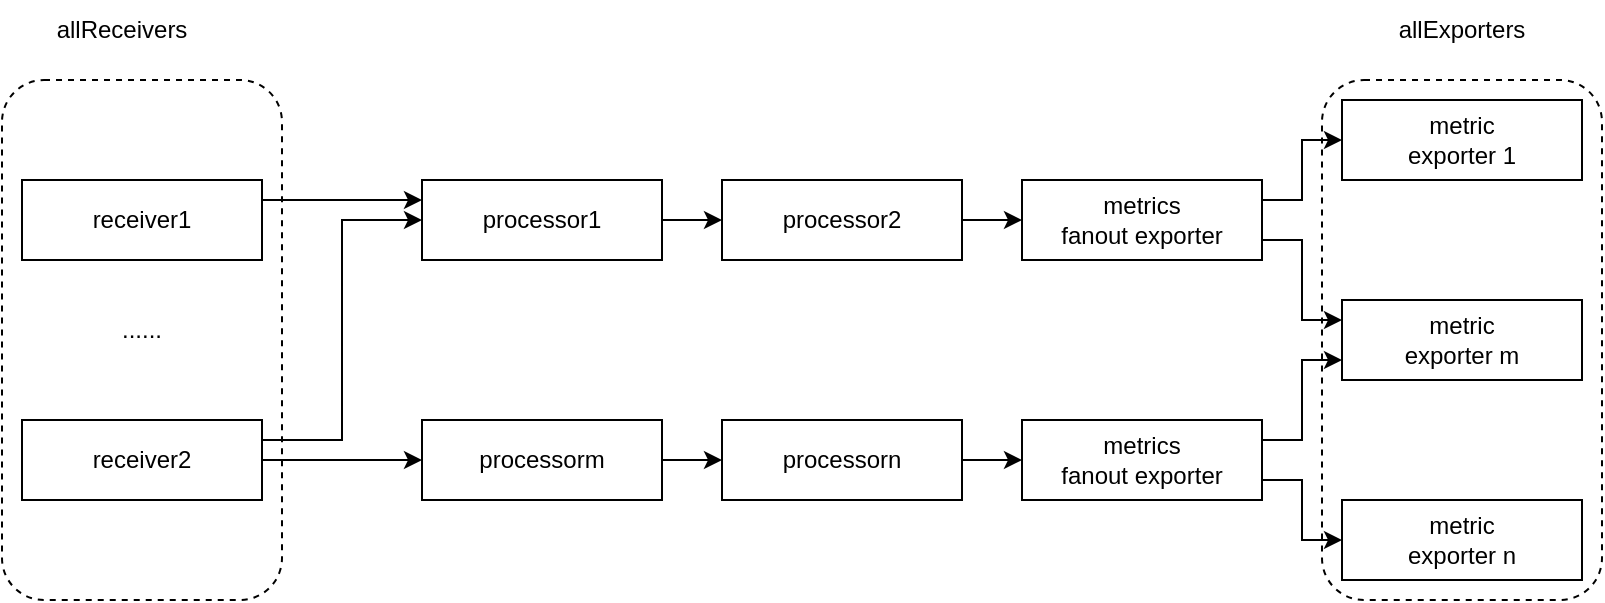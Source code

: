 <mxfile version="20.0.4" type="github">
  <diagram id="_LxJx1vaS36MO5N9sxja" name="Page-1">
    <mxGraphModel dx="1796" dy="621" grid="1" gridSize="10" guides="1" tooltips="1" connect="1" arrows="1" fold="1" page="1" pageScale="1" pageWidth="850" pageHeight="1100" math="0" shadow="0">
      <root>
        <mxCell id="0" />
        <mxCell id="1" parent="0" />
        <mxCell id="LTWpkLG5G5hy6Ok1S2tH-29" value="" style="rounded=1;whiteSpace=wrap;html=1;fillColor=none;dashed=1;glass=0;shadow=0;perimeterSpacing=0;" vertex="1" parent="1">
          <mxGeometry x="-70" y="230" width="140" height="260" as="geometry" />
        </mxCell>
        <mxCell id="LTWpkLG5G5hy6Ok1S2tH-26" style="edgeStyle=orthogonalEdgeStyle;rounded=0;orthogonalLoop=1;jettySize=auto;html=1;exitX=1;exitY=0.25;exitDx=0;exitDy=0;entryX=0;entryY=0.25;entryDx=0;entryDy=0;" edge="1" parent="1" source="LTWpkLG5G5hy6Ok1S2tH-1" target="LTWpkLG5G5hy6Ok1S2tH-5">
          <mxGeometry relative="1" as="geometry" />
        </mxCell>
        <mxCell id="LTWpkLG5G5hy6Ok1S2tH-1" value="receiver1" style="rounded=0;whiteSpace=wrap;html=1;" vertex="1" parent="1">
          <mxGeometry x="-60" y="280" width="120" height="40" as="geometry" />
        </mxCell>
        <mxCell id="LTWpkLG5G5hy6Ok1S2tH-27" style="edgeStyle=orthogonalEdgeStyle;rounded=0;orthogonalLoop=1;jettySize=auto;html=1;exitX=1;exitY=0.25;exitDx=0;exitDy=0;entryX=0;entryY=0.5;entryDx=0;entryDy=0;" edge="1" parent="1" source="LTWpkLG5G5hy6Ok1S2tH-3" target="LTWpkLG5G5hy6Ok1S2tH-5">
          <mxGeometry relative="1" as="geometry" />
        </mxCell>
        <mxCell id="LTWpkLG5G5hy6Ok1S2tH-28" style="edgeStyle=orthogonalEdgeStyle;rounded=0;orthogonalLoop=1;jettySize=auto;html=1;exitX=1;exitY=0.5;exitDx=0;exitDy=0;entryX=0;entryY=0.5;entryDx=0;entryDy=0;" edge="1" parent="1" source="LTWpkLG5G5hy6Ok1S2tH-3" target="LTWpkLG5G5hy6Ok1S2tH-21">
          <mxGeometry relative="1" as="geometry" />
        </mxCell>
        <mxCell id="LTWpkLG5G5hy6Ok1S2tH-3" value="receiver2" style="rounded=0;whiteSpace=wrap;html=1;" vertex="1" parent="1">
          <mxGeometry x="-60" y="400" width="120" height="40" as="geometry" />
        </mxCell>
        <mxCell id="LTWpkLG5G5hy6Ok1S2tH-4" value="......" style="text;html=1;strokeColor=none;fillColor=none;align=center;verticalAlign=middle;whiteSpace=wrap;rounded=0;" vertex="1" parent="1">
          <mxGeometry x="-30" y="340" width="60" height="30" as="geometry" />
        </mxCell>
        <mxCell id="LTWpkLG5G5hy6Ok1S2tH-20" style="edgeStyle=orthogonalEdgeStyle;rounded=0;orthogonalLoop=1;jettySize=auto;html=1;exitX=1;exitY=0.5;exitDx=0;exitDy=0;" edge="1" parent="1" source="LTWpkLG5G5hy6Ok1S2tH-5" target="LTWpkLG5G5hy6Ok1S2tH-6">
          <mxGeometry relative="1" as="geometry" />
        </mxCell>
        <mxCell id="LTWpkLG5G5hy6Ok1S2tH-5" value="processor1" style="rounded=0;whiteSpace=wrap;html=1;" vertex="1" parent="1">
          <mxGeometry x="140" y="280" width="120" height="40" as="geometry" />
        </mxCell>
        <mxCell id="LTWpkLG5G5hy6Ok1S2tH-19" style="edgeStyle=orthogonalEdgeStyle;rounded=0;orthogonalLoop=1;jettySize=auto;html=1;exitX=1;exitY=0.5;exitDx=0;exitDy=0;entryX=0;entryY=0.5;entryDx=0;entryDy=0;" edge="1" parent="1" source="LTWpkLG5G5hy6Ok1S2tH-6" target="LTWpkLG5G5hy6Ok1S2tH-9">
          <mxGeometry relative="1" as="geometry" />
        </mxCell>
        <mxCell id="LTWpkLG5G5hy6Ok1S2tH-6" value="processor2" style="rounded=0;whiteSpace=wrap;html=1;" vertex="1" parent="1">
          <mxGeometry x="290" y="280" width="120" height="40" as="geometry" />
        </mxCell>
        <mxCell id="LTWpkLG5G5hy6Ok1S2tH-7" value="metric&lt;br&gt;exporter 1" style="rounded=0;whiteSpace=wrap;html=1;" vertex="1" parent="1">
          <mxGeometry x="600" y="240" width="120" height="40" as="geometry" />
        </mxCell>
        <mxCell id="LTWpkLG5G5hy6Ok1S2tH-8" value="metric&lt;br&gt;exporter m" style="rounded=0;whiteSpace=wrap;html=1;" vertex="1" parent="1">
          <mxGeometry x="600" y="340" width="120" height="40" as="geometry" />
        </mxCell>
        <mxCell id="LTWpkLG5G5hy6Ok1S2tH-10" style="edgeStyle=orthogonalEdgeStyle;rounded=0;orthogonalLoop=1;jettySize=auto;html=1;exitX=1;exitY=0.25;exitDx=0;exitDy=0;entryX=0;entryY=0.5;entryDx=0;entryDy=0;" edge="1" parent="1" source="LTWpkLG5G5hy6Ok1S2tH-9" target="LTWpkLG5G5hy6Ok1S2tH-7">
          <mxGeometry relative="1" as="geometry" />
        </mxCell>
        <mxCell id="LTWpkLG5G5hy6Ok1S2tH-13" style="edgeStyle=orthogonalEdgeStyle;rounded=0;orthogonalLoop=1;jettySize=auto;html=1;exitX=1;exitY=0.75;exitDx=0;exitDy=0;entryX=0;entryY=0.25;entryDx=0;entryDy=0;" edge="1" parent="1" source="LTWpkLG5G5hy6Ok1S2tH-9" target="LTWpkLG5G5hy6Ok1S2tH-8">
          <mxGeometry relative="1" as="geometry" />
        </mxCell>
        <mxCell id="LTWpkLG5G5hy6Ok1S2tH-9" value="metrics&lt;br&gt;fanout exporter" style="rounded=0;whiteSpace=wrap;html=1;" vertex="1" parent="1">
          <mxGeometry x="440" y="280" width="120" height="40" as="geometry" />
        </mxCell>
        <mxCell id="LTWpkLG5G5hy6Ok1S2tH-14" style="edgeStyle=orthogonalEdgeStyle;rounded=0;orthogonalLoop=1;jettySize=auto;html=1;exitX=1;exitY=0.25;exitDx=0;exitDy=0;entryX=0;entryY=0.75;entryDx=0;entryDy=0;" edge="1" parent="1" source="LTWpkLG5G5hy6Ok1S2tH-12" target="LTWpkLG5G5hy6Ok1S2tH-8">
          <mxGeometry relative="1" as="geometry" />
        </mxCell>
        <mxCell id="LTWpkLG5G5hy6Ok1S2tH-16" style="edgeStyle=orthogonalEdgeStyle;rounded=0;orthogonalLoop=1;jettySize=auto;html=1;exitX=1;exitY=0.75;exitDx=0;exitDy=0;" edge="1" parent="1" source="LTWpkLG5G5hy6Ok1S2tH-12" target="LTWpkLG5G5hy6Ok1S2tH-15">
          <mxGeometry relative="1" as="geometry" />
        </mxCell>
        <mxCell id="LTWpkLG5G5hy6Ok1S2tH-12" value="metrics&lt;br&gt;fanout exporter" style="rounded=0;whiteSpace=wrap;html=1;" vertex="1" parent="1">
          <mxGeometry x="440" y="400" width="120" height="40" as="geometry" />
        </mxCell>
        <mxCell id="LTWpkLG5G5hy6Ok1S2tH-15" value="metric&lt;br&gt;exporter n" style="rounded=0;whiteSpace=wrap;html=1;" vertex="1" parent="1">
          <mxGeometry x="600" y="440" width="120" height="40" as="geometry" />
        </mxCell>
        <mxCell id="LTWpkLG5G5hy6Ok1S2tH-17" value="" style="rounded=1;whiteSpace=wrap;html=1;fillColor=none;dashed=1;glass=0;shadow=0;perimeterSpacing=0;" vertex="1" parent="1">
          <mxGeometry x="590" y="230" width="140" height="260" as="geometry" />
        </mxCell>
        <mxCell id="LTWpkLG5G5hy6Ok1S2tH-18" value="allExporters" style="text;html=1;strokeColor=none;fillColor=none;align=center;verticalAlign=middle;whiteSpace=wrap;rounded=0;shadow=0;glass=0;dashed=1;" vertex="1" parent="1">
          <mxGeometry x="630" y="190" width="60" height="30" as="geometry" />
        </mxCell>
        <mxCell id="LTWpkLG5G5hy6Ok1S2tH-24" style="edgeStyle=orthogonalEdgeStyle;rounded=0;orthogonalLoop=1;jettySize=auto;html=1;exitX=1;exitY=0.5;exitDx=0;exitDy=0;entryX=0;entryY=0.5;entryDx=0;entryDy=0;" edge="1" parent="1" source="LTWpkLG5G5hy6Ok1S2tH-21" target="LTWpkLG5G5hy6Ok1S2tH-22">
          <mxGeometry relative="1" as="geometry" />
        </mxCell>
        <mxCell id="LTWpkLG5G5hy6Ok1S2tH-21" value="processorm" style="rounded=0;whiteSpace=wrap;html=1;" vertex="1" parent="1">
          <mxGeometry x="140" y="400" width="120" height="40" as="geometry" />
        </mxCell>
        <mxCell id="LTWpkLG5G5hy6Ok1S2tH-23" style="edgeStyle=orthogonalEdgeStyle;rounded=0;orthogonalLoop=1;jettySize=auto;html=1;exitX=1;exitY=0.5;exitDx=0;exitDy=0;entryX=0;entryY=0.5;entryDx=0;entryDy=0;" edge="1" parent="1" source="LTWpkLG5G5hy6Ok1S2tH-22" target="LTWpkLG5G5hy6Ok1S2tH-12">
          <mxGeometry relative="1" as="geometry" />
        </mxCell>
        <mxCell id="LTWpkLG5G5hy6Ok1S2tH-22" value="processorn" style="rounded=0;whiteSpace=wrap;html=1;" vertex="1" parent="1">
          <mxGeometry x="290" y="400" width="120" height="40" as="geometry" />
        </mxCell>
        <mxCell id="LTWpkLG5G5hy6Ok1S2tH-30" value="allReceivers" style="text;html=1;strokeColor=none;fillColor=none;align=center;verticalAlign=middle;whiteSpace=wrap;rounded=0;shadow=0;glass=0;dashed=1;" vertex="1" parent="1">
          <mxGeometry x="-40" y="190" width="60" height="30" as="geometry" />
        </mxCell>
      </root>
    </mxGraphModel>
  </diagram>
</mxfile>
